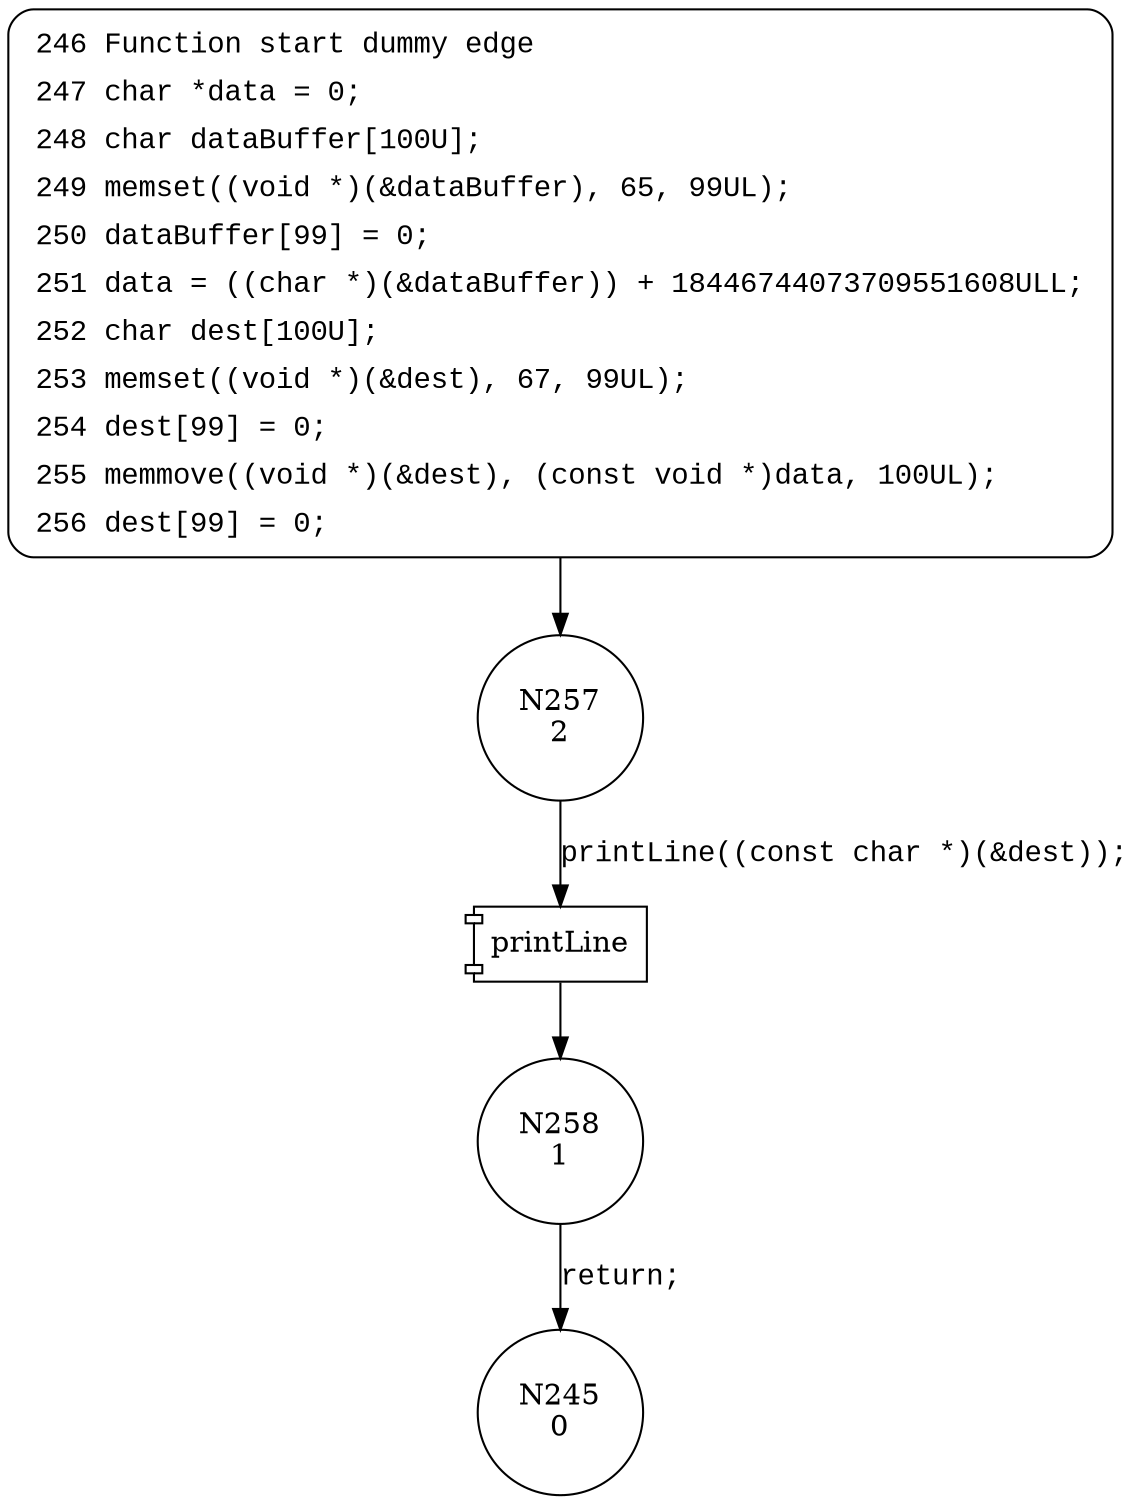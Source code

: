 digraph CWE127_Buffer_Underread__char_declare_memmove_01_bad {
257 [shape="circle" label="N257\n2"]
258 [shape="circle" label="N258\n1"]
245 [shape="circle" label="N245\n0"]
246 [style="filled,bold" penwidth="1" fillcolor="white" fontname="Courier New" shape="Mrecord" label=<<table border="0" cellborder="0" cellpadding="3" bgcolor="white"><tr><td align="right">246</td><td align="left">Function start dummy edge</td></tr><tr><td align="right">247</td><td align="left">char *data = 0;</td></tr><tr><td align="right">248</td><td align="left">char dataBuffer[100U];</td></tr><tr><td align="right">249</td><td align="left">memset((void *)(&amp;dataBuffer), 65, 99UL);</td></tr><tr><td align="right">250</td><td align="left">dataBuffer[99] = 0;</td></tr><tr><td align="right">251</td><td align="left">data = ((char *)(&amp;dataBuffer)) + 18446744073709551608ULL;</td></tr><tr><td align="right">252</td><td align="left">char dest[100U];</td></tr><tr><td align="right">253</td><td align="left">memset((void *)(&amp;dest), 67, 99UL);</td></tr><tr><td align="right">254</td><td align="left">dest[99] = 0;</td></tr><tr><td align="right">255</td><td align="left">memmove((void *)(&amp;dest), (const void *)data, 100UL);</td></tr><tr><td align="right">256</td><td align="left">dest[99] = 0;</td></tr></table>>]
246 -> 257[label=""]
100017 [shape="component" label="printLine"]
257 -> 100017 [label="printLine((const char *)(&dest));" fontname="Courier New"]
100017 -> 258 [label="" fontname="Courier New"]
258 -> 245 [label="return;" fontname="Courier New"]
}